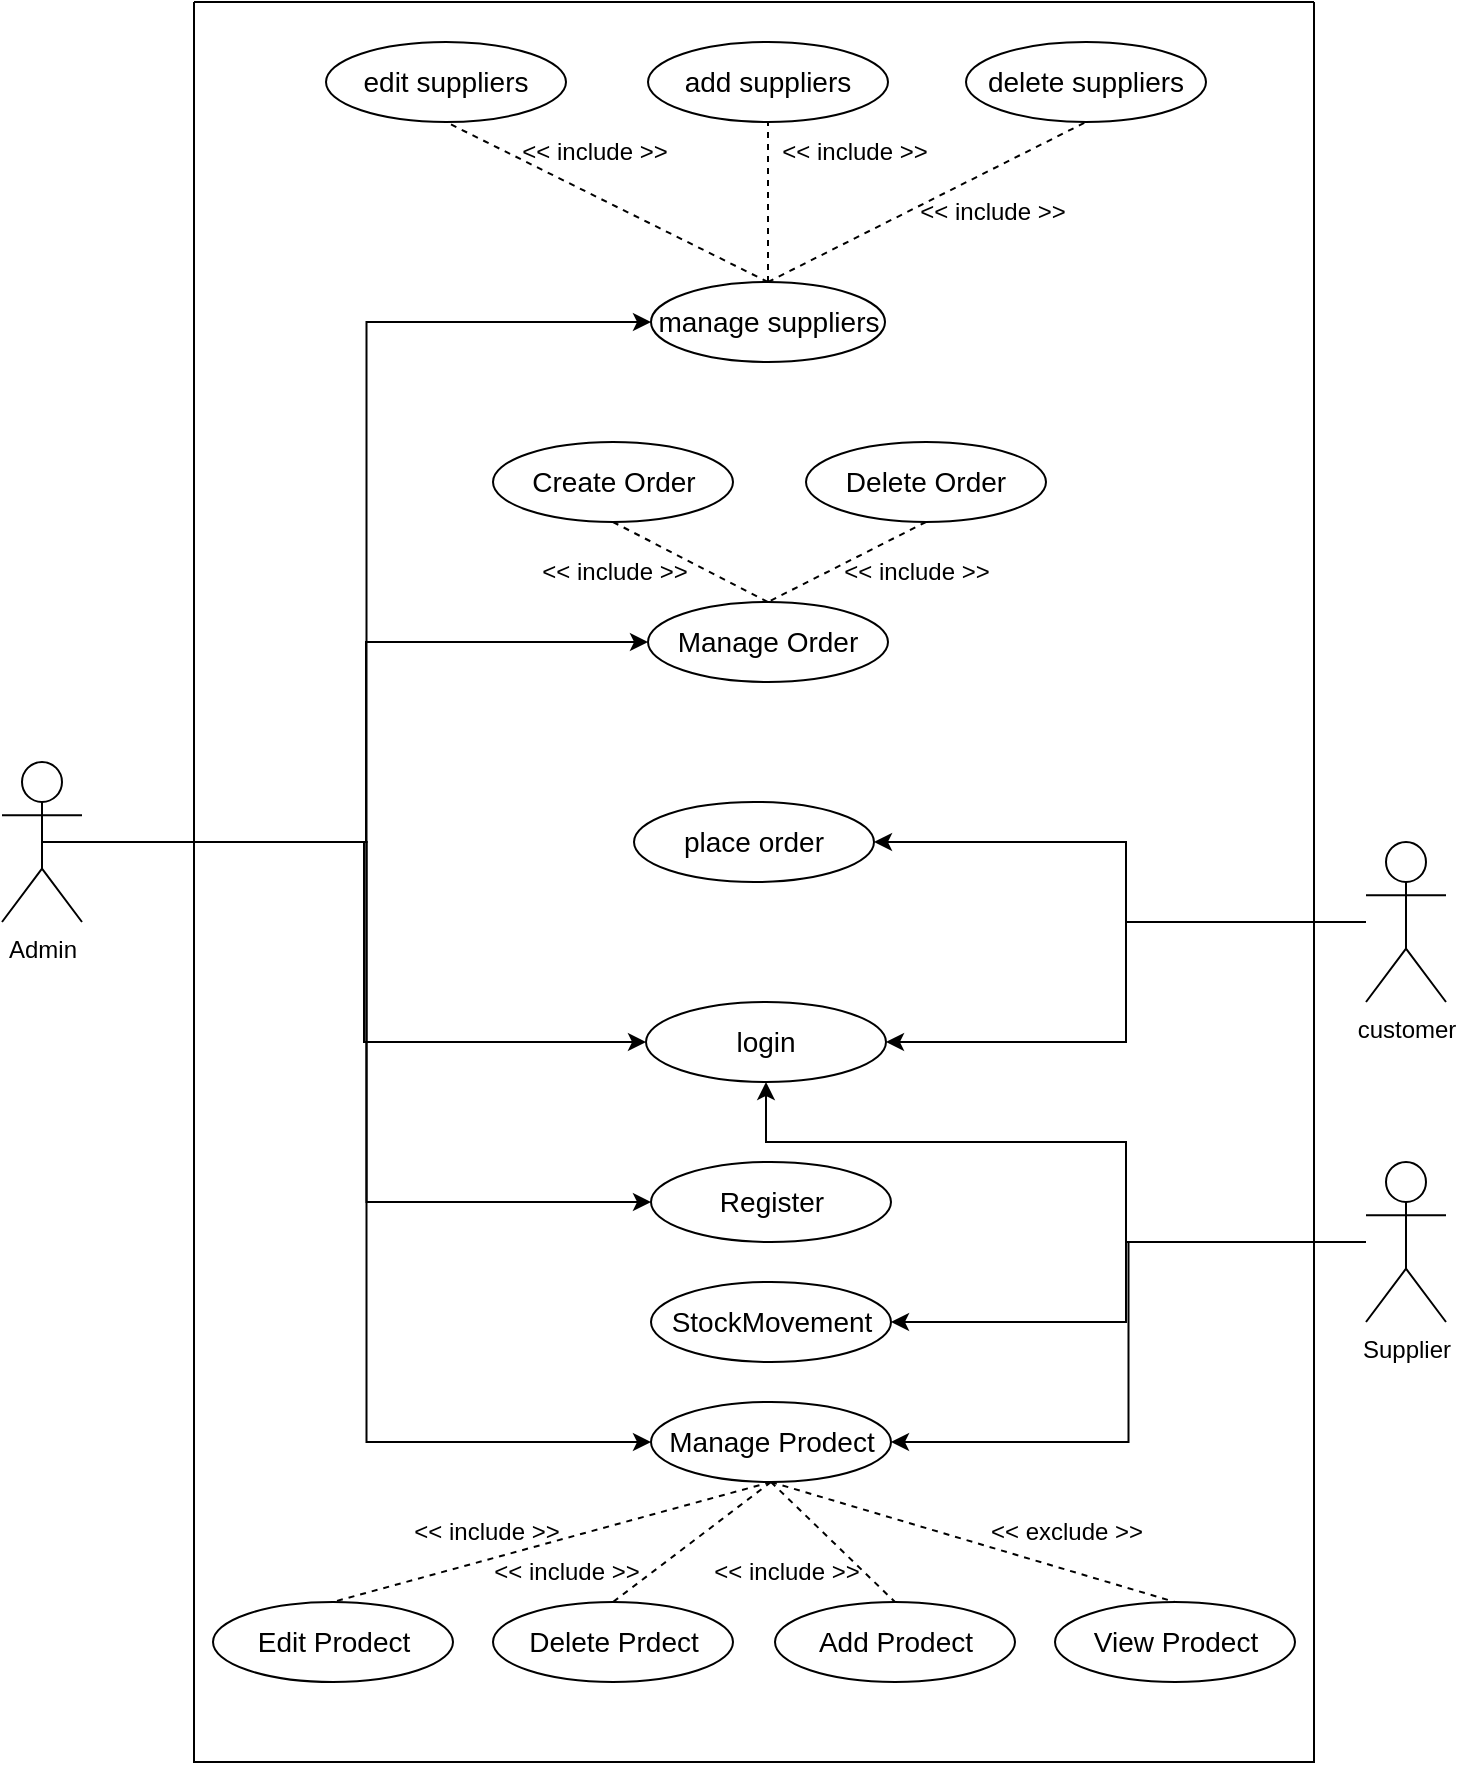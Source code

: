 <mxfile version="27.1.5">
  <diagram name="Page-1" id="5-pa7_rbibiLDcWcEsGq">
    <mxGraphModel dx="1313" dy="971" grid="1" gridSize="10" guides="1" tooltips="1" connect="1" arrows="1" fold="1" page="1" pageScale="1" pageWidth="827" pageHeight="1169" math="0" shadow="0">
      <root>
        <mxCell id="0" />
        <mxCell id="1" parent="0" />
        <mxCell id="eSzY08GWJYGS5FaNGcOS-57" style="edgeStyle=orthogonalEdgeStyle;rounded=0;orthogonalLoop=1;jettySize=auto;html=1;entryX=1;entryY=0.5;entryDx=0;entryDy=0;" edge="1" parent="1" source="1qs_TKXxfHt3Pug235Gx-8" target="1qs_TKXxfHt3Pug235Gx-15">
          <mxGeometry relative="1" as="geometry" />
        </mxCell>
        <mxCell id="eSzY08GWJYGS5FaNGcOS-58" style="edgeStyle=orthogonalEdgeStyle;rounded=0;orthogonalLoop=1;jettySize=auto;html=1;entryX=1;entryY=0.5;entryDx=0;entryDy=0;" edge="1" parent="1" source="1qs_TKXxfHt3Pug235Gx-8" target="eSzY08GWJYGS5FaNGcOS-54">
          <mxGeometry relative="1" as="geometry">
            <Array as="points">
              <mxPoint x="600" y="680" />
              <mxPoint x="600" y="720" />
            </Array>
          </mxGeometry>
        </mxCell>
        <mxCell id="eSzY08GWJYGS5FaNGcOS-94" style="edgeStyle=orthogonalEdgeStyle;rounded=0;orthogonalLoop=1;jettySize=auto;html=1;" edge="1" parent="1" source="1qs_TKXxfHt3Pug235Gx-8" target="eSzY08GWJYGS5FaNGcOS-45">
          <mxGeometry relative="1" as="geometry">
            <Array as="points">
              <mxPoint x="600" y="680" />
              <mxPoint x="600" y="630" />
              <mxPoint x="420" y="630" />
            </Array>
          </mxGeometry>
        </mxCell>
        <mxCell id="1qs_TKXxfHt3Pug235Gx-8" value="Supplier" style="shape=umlActor;verticalLabelPosition=bottom;verticalAlign=top;html=1;outlineConnect=0;" parent="1" vertex="1">
          <mxGeometry x="720" y="640" width="40" height="80" as="geometry" />
        </mxCell>
        <mxCell id="eSzY08GWJYGS5FaNGcOS-61" style="edgeStyle=orthogonalEdgeStyle;rounded=0;orthogonalLoop=1;jettySize=auto;html=1;exitX=0.5;exitY=0.5;exitDx=0;exitDy=0;exitPerimeter=0;entryX=0;entryY=0.5;entryDx=0;entryDy=0;" edge="1" parent="1" source="1qs_TKXxfHt3Pug235Gx-19" target="1qs_TKXxfHt3Pug235Gx-10">
          <mxGeometry relative="1" as="geometry" />
        </mxCell>
        <mxCell id="eSzY08GWJYGS5FaNGcOS-62" style="edgeStyle=orthogonalEdgeStyle;rounded=0;orthogonalLoop=1;jettySize=auto;html=1;entryX=0;entryY=0.5;entryDx=0;entryDy=0;" edge="1" parent="1" source="1qs_TKXxfHt3Pug235Gx-19" target="1qs_TKXxfHt3Pug235Gx-15">
          <mxGeometry relative="1" as="geometry" />
        </mxCell>
        <mxCell id="eSzY08GWJYGS5FaNGcOS-63" style="edgeStyle=orthogonalEdgeStyle;rounded=0;orthogonalLoop=1;jettySize=auto;html=1;entryX=0;entryY=0.5;entryDx=0;entryDy=0;" edge="1" parent="1" source="1qs_TKXxfHt3Pug235Gx-19" target="1qs_TKXxfHt3Pug235Gx-14">
          <mxGeometry relative="1" as="geometry" />
        </mxCell>
        <mxCell id="eSzY08GWJYGS5FaNGcOS-69" style="edgeStyle=orthogonalEdgeStyle;rounded=0;orthogonalLoop=1;jettySize=auto;html=1;exitX=0.5;exitY=0.5;exitDx=0;exitDy=0;exitPerimeter=0;" edge="1" parent="1" source="1qs_TKXxfHt3Pug235Gx-19" target="eSzY08GWJYGS5FaNGcOS-64">
          <mxGeometry relative="1" as="geometry">
            <Array as="points">
              <mxPoint x="220" y="480" />
              <mxPoint x="220" y="380" />
            </Array>
          </mxGeometry>
        </mxCell>
        <mxCell id="eSzY08GWJYGS5FaNGcOS-91" style="edgeStyle=orthogonalEdgeStyle;rounded=0;orthogonalLoop=1;jettySize=auto;html=1;entryX=0;entryY=0.5;entryDx=0;entryDy=0;" edge="1" parent="1" source="1qs_TKXxfHt3Pug235Gx-19" target="eSzY08GWJYGS5FaNGcOS-45">
          <mxGeometry relative="1" as="geometry" />
        </mxCell>
        <mxCell id="1qs_TKXxfHt3Pug235Gx-19" value="Admin" style="shape=umlActor;verticalLabelPosition=bottom;verticalAlign=top;html=1;outlineConnect=0;" parent="1" vertex="1">
          <mxGeometry x="38" y="440" width="40" height="80" as="geometry" />
        </mxCell>
        <mxCell id="eSzY08GWJYGS5FaNGcOS-92" style="edgeStyle=orthogonalEdgeStyle;rounded=0;orthogonalLoop=1;jettySize=auto;html=1;entryX=1;entryY=0.5;entryDx=0;entryDy=0;" edge="1" parent="1" source="1qs_TKXxfHt3Pug235Gx-92" target="1qs_TKXxfHt3Pug235Gx-12">
          <mxGeometry relative="1" as="geometry">
            <Array as="points">
              <mxPoint x="600" y="520" />
              <mxPoint x="600" y="480" />
            </Array>
          </mxGeometry>
        </mxCell>
        <mxCell id="eSzY08GWJYGS5FaNGcOS-93" style="edgeStyle=orthogonalEdgeStyle;rounded=0;orthogonalLoop=1;jettySize=auto;html=1;entryX=1;entryY=0.5;entryDx=0;entryDy=0;" edge="1" parent="1" source="1qs_TKXxfHt3Pug235Gx-92" target="eSzY08GWJYGS5FaNGcOS-45">
          <mxGeometry relative="1" as="geometry">
            <Array as="points">
              <mxPoint x="600" y="520" />
              <mxPoint x="600" y="580" />
            </Array>
          </mxGeometry>
        </mxCell>
        <mxCell id="1qs_TKXxfHt3Pug235Gx-92" value="customer" style="shape=umlActor;verticalLabelPosition=bottom;verticalAlign=top;html=1;outlineConnect=0;" parent="1" vertex="1">
          <mxGeometry x="720" y="480" width="40" height="80" as="geometry" />
        </mxCell>
        <mxCell id="1qs_TKXxfHt3Pug235Gx-99" value="" style="swimlane;startSize=0;" parent="1" vertex="1">
          <mxGeometry x="134" y="60" width="560" height="880" as="geometry" />
        </mxCell>
        <mxCell id="1qs_TKXxfHt3Pug235Gx-35" value="&lt;font style=&quot;font-size: 14px;&quot;&gt;delete suppliers&lt;/font&gt;" style="ellipse;whiteSpace=wrap;html=1;" parent="1qs_TKXxfHt3Pug235Gx-99" vertex="1">
          <mxGeometry x="386" y="20" width="120" height="40" as="geometry" />
        </mxCell>
        <mxCell id="1qs_TKXxfHt3Pug235Gx-36" value="&lt;font style=&quot;font-size: 14px;&quot;&gt;edit suppliers&lt;/font&gt;" style="ellipse;whiteSpace=wrap;html=1;" parent="1qs_TKXxfHt3Pug235Gx-99" vertex="1">
          <mxGeometry x="66" y="20" width="120" height="40" as="geometry" />
        </mxCell>
        <mxCell id="1qs_TKXxfHt3Pug235Gx-37" value="&lt;font style=&quot;font-size: 14px;&quot;&gt;add suppliers&lt;/font&gt;" style="ellipse;whiteSpace=wrap;html=1;" parent="1qs_TKXxfHt3Pug235Gx-99" vertex="1">
          <mxGeometry x="227" y="20" width="120" height="40" as="geometry" />
        </mxCell>
        <mxCell id="1qs_TKXxfHt3Pug235Gx-10" value="&lt;font style=&quot;font-size: 14px;&quot;&gt;manage suppliers&lt;/font&gt;" style="ellipse;whiteSpace=wrap;html=1;" parent="1qs_TKXxfHt3Pug235Gx-99" vertex="1">
          <mxGeometry x="228.5" y="140" width="117" height="40" as="geometry" />
        </mxCell>
        <mxCell id="1qs_TKXxfHt3Pug235Gx-15" value="&lt;font style=&quot;font-size: 14px;&quot;&gt;Manage Prodect&lt;/font&gt;" style="ellipse;whiteSpace=wrap;html=1;" parent="1qs_TKXxfHt3Pug235Gx-99" vertex="1">
          <mxGeometry x="228.5" y="700" width="120" height="40" as="geometry" />
        </mxCell>
        <mxCell id="1qs_TKXxfHt3Pug235Gx-41" value="&lt;font style=&quot;font-size: 14px;&quot;&gt;View Prodect&lt;/font&gt;" style="ellipse;whiteSpace=wrap;html=1;" parent="1qs_TKXxfHt3Pug235Gx-99" vertex="1">
          <mxGeometry x="430.5" y="800" width="120" height="40" as="geometry" />
        </mxCell>
        <mxCell id="1qs_TKXxfHt3Pug235Gx-39" value="&lt;font style=&quot;font-size: 14px;&quot;&gt;Add Prodect&lt;/font&gt;" style="ellipse;whiteSpace=wrap;html=1;" parent="1qs_TKXxfHt3Pug235Gx-99" vertex="1">
          <mxGeometry x="290.5" y="800" width="120" height="40" as="geometry" />
        </mxCell>
        <mxCell id="1qs_TKXxfHt3Pug235Gx-40" value="&lt;font style=&quot;font-size: 14px;&quot;&gt;Delete Prdect&lt;/font&gt;" style="ellipse;whiteSpace=wrap;html=1;" parent="1qs_TKXxfHt3Pug235Gx-99" vertex="1">
          <mxGeometry x="149.5" y="800" width="120" height="40" as="geometry" />
        </mxCell>
        <mxCell id="1qs_TKXxfHt3Pug235Gx-12" value="&lt;font style=&quot;font-size: 14px;&quot;&gt;place order&lt;/font&gt;" style="ellipse;whiteSpace=wrap;html=1;" parent="1qs_TKXxfHt3Pug235Gx-99" vertex="1">
          <mxGeometry x="220" y="400" width="120" height="40" as="geometry" />
        </mxCell>
        <mxCell id="1qs_TKXxfHt3Pug235Gx-14" value="&lt;font style=&quot;font-size: 14px;&quot;&gt;Register&lt;/font&gt;" style="ellipse;whiteSpace=wrap;html=1;" parent="1qs_TKXxfHt3Pug235Gx-99" vertex="1">
          <mxGeometry x="228.5" y="580" width="120" height="40" as="geometry" />
        </mxCell>
        <mxCell id="eSzY08GWJYGS5FaNGcOS-35" style="edgeStyle=orthogonalEdgeStyle;rounded=0;orthogonalLoop=1;jettySize=auto;html=1;exitX=0.5;exitY=1;exitDx=0;exitDy=0;" edge="1" parent="1qs_TKXxfHt3Pug235Gx-99" source="1qs_TKXxfHt3Pug235Gx-41" target="1qs_TKXxfHt3Pug235Gx-41">
          <mxGeometry relative="1" as="geometry" />
        </mxCell>
        <mxCell id="eSzY08GWJYGS5FaNGcOS-45" value="&lt;font style=&quot;font-size: 14px;&quot;&gt;login&lt;/font&gt;" style="ellipse;whiteSpace=wrap;html=1;" vertex="1" parent="1qs_TKXxfHt3Pug235Gx-99">
          <mxGeometry x="226" y="500" width="120" height="40" as="geometry" />
        </mxCell>
        <mxCell id="eSzY08GWJYGS5FaNGcOS-47" value="&lt;font style=&quot;font-size: 14px;&quot;&gt;Edit Prodect&lt;/font&gt;" style="ellipse;whiteSpace=wrap;html=1;" vertex="1" parent="1qs_TKXxfHt3Pug235Gx-99">
          <mxGeometry x="9.5" y="800" width="120" height="40" as="geometry" />
        </mxCell>
        <mxCell id="eSzY08GWJYGS5FaNGcOS-54" value="&lt;font style=&quot;font-size: 14px;&quot;&gt;StockMovement&lt;/font&gt;" style="ellipse;whiteSpace=wrap;html=1;" vertex="1" parent="1qs_TKXxfHt3Pug235Gx-99">
          <mxGeometry x="228.5" y="640" width="120" height="40" as="geometry" />
        </mxCell>
        <mxCell id="eSzY08GWJYGS5FaNGcOS-66" value="&lt;font style=&quot;font-size: 14px;&quot;&gt;Create Order&lt;/font&gt;" style="ellipse;whiteSpace=wrap;html=1;" vertex="1" parent="1qs_TKXxfHt3Pug235Gx-99">
          <mxGeometry x="149.5" y="220" width="120" height="40" as="geometry" />
        </mxCell>
        <mxCell id="eSzY08GWJYGS5FaNGcOS-65" value="&lt;font style=&quot;font-size: 14px;&quot;&gt;Delete Order&lt;/font&gt;" style="ellipse;whiteSpace=wrap;html=1;" vertex="1" parent="1qs_TKXxfHt3Pug235Gx-99">
          <mxGeometry x="306" y="220" width="120" height="40" as="geometry" />
        </mxCell>
        <mxCell id="eSzY08GWJYGS5FaNGcOS-64" value="&lt;font style=&quot;font-size: 14px;&quot;&gt;Manage Order&lt;/font&gt;" style="ellipse;whiteSpace=wrap;html=1;" vertex="1" parent="1qs_TKXxfHt3Pug235Gx-99">
          <mxGeometry x="227" y="300" width="120" height="40" as="geometry" />
        </mxCell>
        <mxCell id="eSzY08GWJYGS5FaNGcOS-70" value="" style="endArrow=none;dashed=1;html=1;rounded=0;entryX=0.5;entryY=1;entryDx=0;entryDy=0;exitX=0.5;exitY=0;exitDx=0;exitDy=0;" edge="1" parent="1qs_TKXxfHt3Pug235Gx-99" source="1qs_TKXxfHt3Pug235Gx-10" target="1qs_TKXxfHt3Pug235Gx-35">
          <mxGeometry width="50" height="50" relative="1" as="geometry">
            <mxPoint x="336" y="150" as="sourcePoint" />
            <mxPoint x="386" y="100" as="targetPoint" />
          </mxGeometry>
        </mxCell>
        <mxCell id="eSzY08GWJYGS5FaNGcOS-71" value="" style="endArrow=none;dashed=1;html=1;rounded=0;entryX=0.5;entryY=1;entryDx=0;entryDy=0;" edge="1" parent="1qs_TKXxfHt3Pug235Gx-99" source="1qs_TKXxfHt3Pug235Gx-10" target="1qs_TKXxfHt3Pug235Gx-37">
          <mxGeometry width="50" height="50" relative="1" as="geometry">
            <mxPoint x="216" y="130" as="sourcePoint" />
            <mxPoint x="266" y="80" as="targetPoint" />
          </mxGeometry>
        </mxCell>
        <mxCell id="eSzY08GWJYGS5FaNGcOS-72" value="" style="endArrow=none;dashed=1;html=1;rounded=0;entryX=0.5;entryY=1;entryDx=0;entryDy=0;exitX=0.5;exitY=0;exitDx=0;exitDy=0;" edge="1" parent="1qs_TKXxfHt3Pug235Gx-99" source="1qs_TKXxfHt3Pug235Gx-10" target="1qs_TKXxfHt3Pug235Gx-36">
          <mxGeometry width="50" height="50" relative="1" as="geometry">
            <mxPoint x="256" y="140" as="sourcePoint" />
            <mxPoint x="116" y="100" as="targetPoint" />
          </mxGeometry>
        </mxCell>
        <mxCell id="eSzY08GWJYGS5FaNGcOS-73" value="" style="endArrow=none;dashed=1;html=1;rounded=0;entryX=0.5;entryY=0;entryDx=0;entryDy=0;exitX=0.5;exitY=1;exitDx=0;exitDy=0;" edge="1" parent="1qs_TKXxfHt3Pug235Gx-99" source="1qs_TKXxfHt3Pug235Gx-15" target="eSzY08GWJYGS5FaNGcOS-47">
          <mxGeometry width="50" height="50" relative="1" as="geometry">
            <mxPoint x="197" y="1050" as="sourcePoint" />
            <mxPoint x="36" y="970" as="targetPoint" />
          </mxGeometry>
        </mxCell>
        <mxCell id="eSzY08GWJYGS5FaNGcOS-76" value="" style="endArrow=none;dashed=1;html=1;rounded=0;entryX=0.5;entryY=0;entryDx=0;entryDy=0;exitX=0.5;exitY=1;exitDx=0;exitDy=0;" edge="1" parent="1qs_TKXxfHt3Pug235Gx-99" source="1qs_TKXxfHt3Pug235Gx-15" target="1qs_TKXxfHt3Pug235Gx-41">
          <mxGeometry width="50" height="50" relative="1" as="geometry">
            <mxPoint x="565" y="870" as="sourcePoint" />
            <mxPoint x="346" y="930" as="targetPoint" />
          </mxGeometry>
        </mxCell>
        <mxCell id="eSzY08GWJYGS5FaNGcOS-75" value="" style="endArrow=none;dashed=1;html=1;rounded=0;entryX=0.5;entryY=0;entryDx=0;entryDy=0;exitX=0.5;exitY=1;exitDx=0;exitDy=0;" edge="1" parent="1qs_TKXxfHt3Pug235Gx-99" source="1qs_TKXxfHt3Pug235Gx-15" target="1qs_TKXxfHt3Pug235Gx-39">
          <mxGeometry width="50" height="50" relative="1" as="geometry">
            <mxPoint x="505" y="800" as="sourcePoint" />
            <mxPoint x="286" y="860" as="targetPoint" />
          </mxGeometry>
        </mxCell>
        <mxCell id="eSzY08GWJYGS5FaNGcOS-74" value="" style="endArrow=none;dashed=1;html=1;rounded=0;entryX=0.5;entryY=0;entryDx=0;entryDy=0;exitX=0.5;exitY=1;exitDx=0;exitDy=0;" edge="1" parent="1qs_TKXxfHt3Pug235Gx-99" source="1qs_TKXxfHt3Pug235Gx-15" target="1qs_TKXxfHt3Pug235Gx-40">
          <mxGeometry width="50" height="50" relative="1" as="geometry">
            <mxPoint x="435" y="750" as="sourcePoint" />
            <mxPoint x="216" y="810" as="targetPoint" />
          </mxGeometry>
        </mxCell>
        <mxCell id="eSzY08GWJYGS5FaNGcOS-77" value="" style="endArrow=none;dashed=1;html=1;rounded=0;entryX=0.5;entryY=0;entryDx=0;entryDy=0;exitX=0.5;exitY=1;exitDx=0;exitDy=0;" edge="1" parent="1qs_TKXxfHt3Pug235Gx-99" source="eSzY08GWJYGS5FaNGcOS-65" target="eSzY08GWJYGS5FaNGcOS-64">
          <mxGeometry width="50" height="50" relative="1" as="geometry">
            <mxPoint x="525" y="320" as="sourcePoint" />
            <mxPoint x="306" y="380" as="targetPoint" />
          </mxGeometry>
        </mxCell>
        <mxCell id="eSzY08GWJYGS5FaNGcOS-78" value="" style="endArrow=none;dashed=1;html=1;rounded=0;entryX=0.5;entryY=0;entryDx=0;entryDy=0;exitX=0.5;exitY=1;exitDx=0;exitDy=0;" edge="1" parent="1qs_TKXxfHt3Pug235Gx-99" source="eSzY08GWJYGS5FaNGcOS-66" target="eSzY08GWJYGS5FaNGcOS-64">
          <mxGeometry width="50" height="50" relative="1" as="geometry">
            <mxPoint x="575" y="460" as="sourcePoint" />
            <mxPoint x="356" y="520" as="targetPoint" />
          </mxGeometry>
        </mxCell>
        <mxCell id="eSzY08GWJYGS5FaNGcOS-82" value="&amp;lt;&amp;lt; include &amp;gt;&amp;gt;" style="text;html=1;align=center;verticalAlign=middle;resizable=0;points=[];autosize=1;strokeColor=none;fillColor=none;rotation=0;" vertex="1" parent="1qs_TKXxfHt3Pug235Gx-99">
          <mxGeometry x="348.505" y="89.996" width="100" height="30" as="geometry" />
        </mxCell>
        <mxCell id="eSzY08GWJYGS5FaNGcOS-83" value="&amp;lt;&amp;lt; include &amp;gt;&amp;gt;" style="text;html=1;align=center;verticalAlign=middle;resizable=0;points=[];autosize=1;strokeColor=none;fillColor=none;rotation=0;" vertex="1" parent="1qs_TKXxfHt3Pug235Gx-99">
          <mxGeometry x="280" y="60" width="100" height="30" as="geometry" />
        </mxCell>
        <mxCell id="eSzY08GWJYGS5FaNGcOS-84" value="&amp;lt;&amp;lt; include &amp;gt;&amp;gt;" style="text;html=1;align=center;verticalAlign=middle;resizable=0;points=[];autosize=1;strokeColor=none;fillColor=none;rotation=0;" vertex="1" parent="1qs_TKXxfHt3Pug235Gx-99">
          <mxGeometry x="149.5" y="60" width="100" height="30" as="geometry" />
        </mxCell>
        <mxCell id="eSzY08GWJYGS5FaNGcOS-85" value="&amp;lt;&amp;lt; include &amp;gt;&amp;gt;" style="text;html=1;align=center;verticalAlign=middle;resizable=0;points=[];autosize=1;strokeColor=none;fillColor=none;rotation=0;" vertex="1" parent="1qs_TKXxfHt3Pug235Gx-99">
          <mxGeometry x="310.5" y="270" width="100" height="30" as="geometry" />
        </mxCell>
        <mxCell id="eSzY08GWJYGS5FaNGcOS-86" value="&amp;lt;&amp;lt; include &amp;gt;&amp;gt;" style="text;html=1;align=center;verticalAlign=middle;resizable=0;points=[];autosize=1;strokeColor=none;fillColor=none;rotation=0;" vertex="1" parent="1qs_TKXxfHt3Pug235Gx-99">
          <mxGeometry x="159.5" y="270" width="100" height="30" as="geometry" />
        </mxCell>
        <mxCell id="eSzY08GWJYGS5FaNGcOS-87" value="&amp;lt;&amp;lt; include &amp;gt;&amp;gt;" style="text;html=1;align=center;verticalAlign=middle;resizable=0;points=[];autosize=1;strokeColor=none;fillColor=none;rotation=0;" vertex="1" parent="1qs_TKXxfHt3Pug235Gx-99">
          <mxGeometry x="96" y="750" width="100" height="30" as="geometry" />
        </mxCell>
        <mxCell id="eSzY08GWJYGS5FaNGcOS-88" value="&amp;lt;&amp;lt; include &amp;gt;&amp;gt;" style="text;html=1;align=center;verticalAlign=middle;resizable=0;points=[];autosize=1;strokeColor=none;fillColor=none;rotation=0;" vertex="1" parent="1qs_TKXxfHt3Pug235Gx-99">
          <mxGeometry x="136" y="770" width="100" height="30" as="geometry" />
        </mxCell>
        <mxCell id="eSzY08GWJYGS5FaNGcOS-89" value="&amp;lt;&amp;lt; include &amp;gt;&amp;gt;" style="text;html=1;align=center;verticalAlign=middle;resizable=0;points=[];autosize=1;strokeColor=none;fillColor=none;rotation=0;" vertex="1" parent="1qs_TKXxfHt3Pug235Gx-99">
          <mxGeometry x="245.5" y="770" width="100" height="30" as="geometry" />
        </mxCell>
        <mxCell id="eSzY08GWJYGS5FaNGcOS-90" value="&amp;lt;&amp;lt; exclude &amp;gt;&amp;gt;" style="text;html=1;align=center;verticalAlign=middle;resizable=0;points=[];autosize=1;strokeColor=none;fillColor=none;rotation=0;" vertex="1" parent="1qs_TKXxfHt3Pug235Gx-99">
          <mxGeometry x="386" y="750" width="100" height="30" as="geometry" />
        </mxCell>
      </root>
    </mxGraphModel>
  </diagram>
</mxfile>
